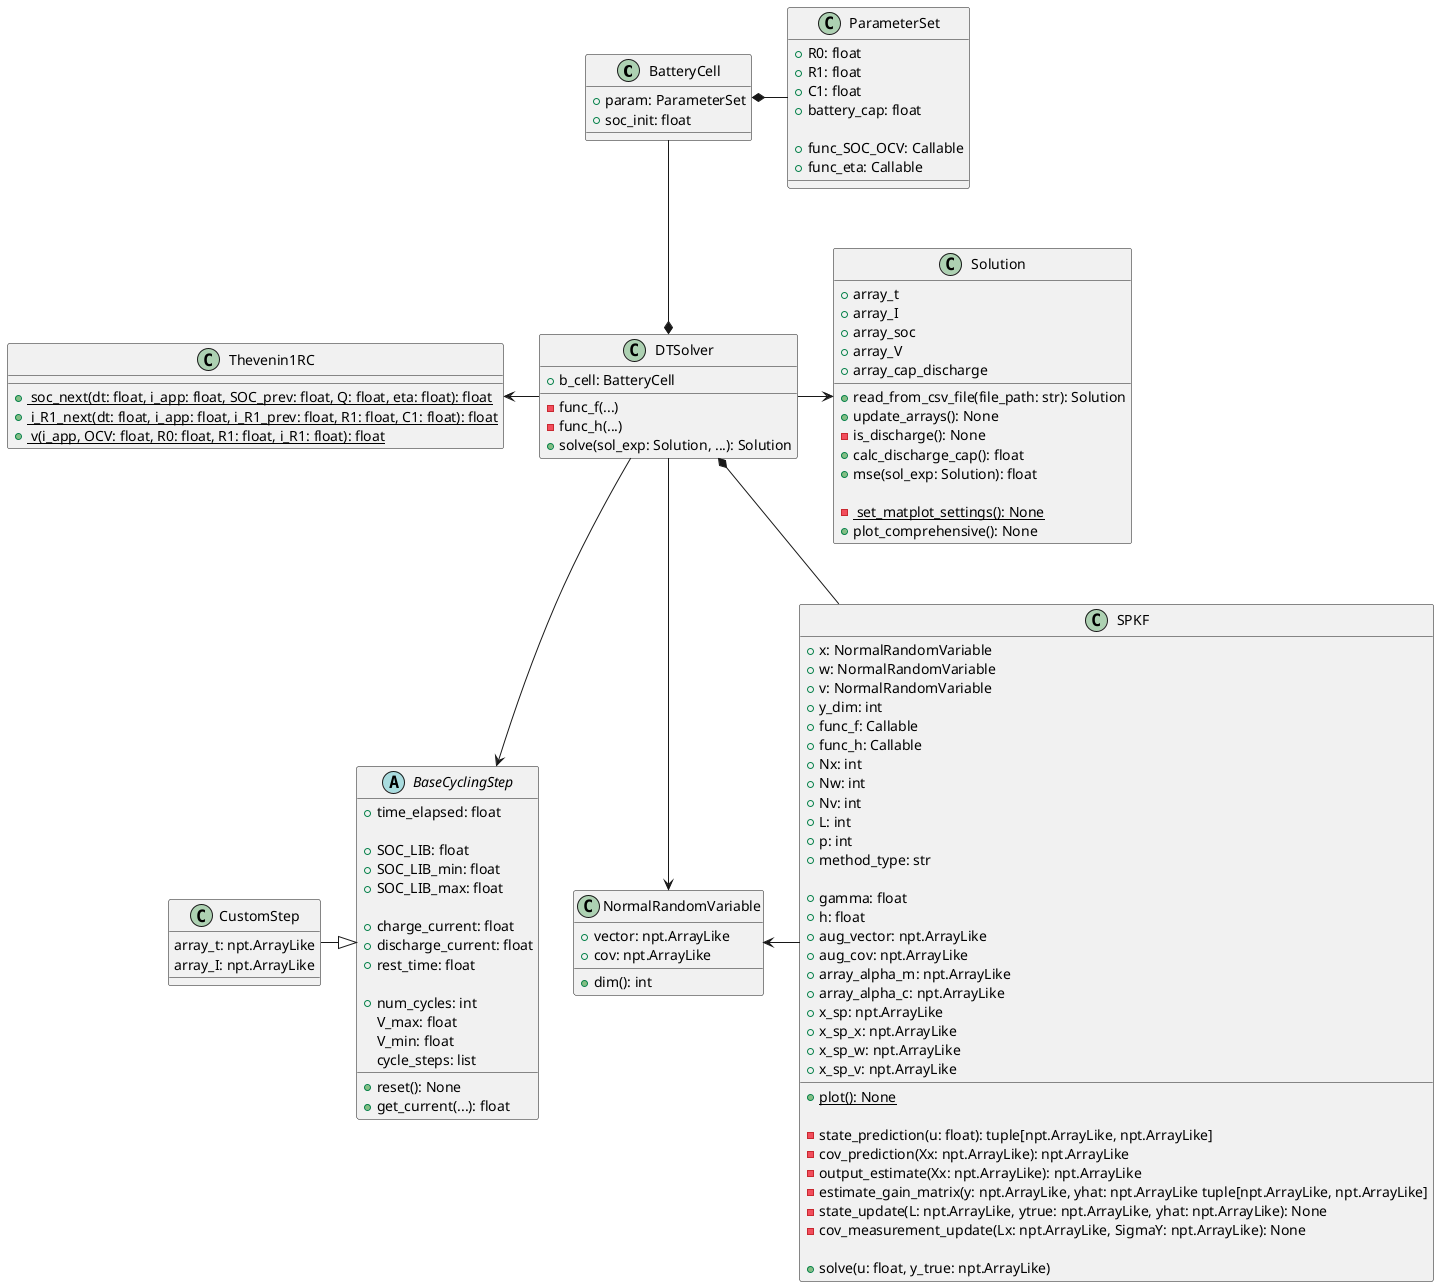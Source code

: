 @startuml
'https://plantuml.com/class-diagram

BatteryCell *-right- ParameterSet
DTSolver *-up- BatteryCell
DTSolver -left-> Thevenin1RC
DTSolver -right-> Solution
DTSolver --> BaseCyclingStep
BaseCyclingStep <|-left- CustomStep
DTSolver *-- SPKF
DTSolver --> NormalRandomVariable

class ParameterSet {
+ R0: float
+ R1: float
+ C1: float
+ battery_cap: float

+ func_SOC_OCV: Callable
+ func_eta: Callable
}

class BatteryCell {
+ param: ParameterSet
+ soc_init: float
}

class Thevenin1RC {
+ <u> soc_next(dt: float, i_app: float, SOC_prev: float, Q: float, eta: float): float
+ <u> i_R1_next(dt: float, i_app: float, i_R1_prev: float, R1: float, C1: float): float
+ <u> v(i_app, OCV: float, R0: float, R1: float, i_R1: float): float
}

class Solution {
+ array_t
+ array_I
+ array_soc
+ array_V
+ array_cap_discharge

+ read_from_csv_file(file_path: str): Solution
+ update_arrays(): None
- is_discharge(): None
+ calc_discharge_cap(): float
+ mse(sol_exp: Solution): float

- <u> set_matplot_settings(): None
+ plot_comprehensive(): None
}

abstract class BaseCyclingStep {
+ time_elapsed: float

+ SOC_LIB: float
+ SOC_LIB_min: float
+ SOC_LIB_max: float

+ charge_current: float
+ discharge_current: float
+ rest_time: float

+ num_cycles: int
V_max: float
V_min: float
cycle_steps: list

+ reset(): None
+ get_current(...): float
}

class CustomStep {
array_t: npt.ArrayLike
array_I: npt.ArrayLike
}

class DTSolver {
+ b_cell: BatteryCell

- func_f(...)
- func_h(...)
+ solve(sol_exp: Solution, ...): Solution
}

SPKF -left-> NormalRandomVariable

class NormalRandomVariable {
+ vector: npt.ArrayLike
+ cov: npt.ArrayLike
+ dim(): int
}

class SPKF {
+ x: NormalRandomVariable
+ w: NormalRandomVariable
+ v: NormalRandomVariable
+ y_dim: int
+ func_f: Callable
+ func_h: Callable
+ Nx: int
+ Nw: int
+ Nv: int
+ L: int
+ p: int
+ method_type: str

+ gamma: float
+ h: float
+ aug_vector: npt.ArrayLike
+ aug_cov: npt.ArrayLike
+ array_alpha_m: npt.ArrayLike
+ array_alpha_c: npt.ArrayLike
+ x_sp: npt.ArrayLike
+ x_sp_x: npt.ArrayLike
+ x_sp_w: npt.ArrayLike
+ x_sp_v: npt.ArrayLike

+ <u>plot(): None

- state_prediction(u: float): tuple[npt.ArrayLike, npt.ArrayLike]
- cov_prediction(Xx: npt.ArrayLike): npt.ArrayLike
- output_estimate(Xx: npt.ArrayLike): npt.ArrayLike
- estimate_gain_matrix(y: npt.ArrayLike, yhat: npt.ArrayLike tuple[npt.ArrayLike, npt.ArrayLike]
- state_update(L: npt.ArrayLike, ytrue: npt.ArrayLike, yhat: npt.ArrayLike): None
- cov_measurement_update(Lx: npt.ArrayLike, SigmaY: npt.ArrayLike): None

+ solve(u: float, y_true: npt.ArrayLike)
}

@enduml

enum TimeUnit {
DAYS
HOURS
MINUTES
}

@enduml